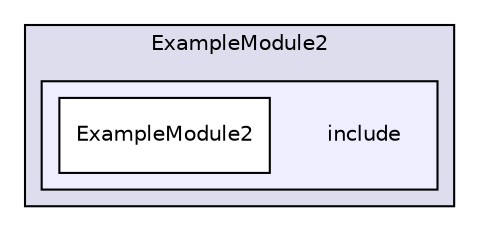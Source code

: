 digraph "/home/travis/build/AliceO2Group/AliceO2/Examples/ExampleModule2/include" {
  bgcolor=transparent;
  compound=true
  node [ fontsize="10", fontname="Helvetica"];
  edge [ labelfontsize="10", labelfontname="Helvetica"];
  subgraph clusterdir_b7d59637fa577edf9ee630d8dbfb5a1c {
    graph [ bgcolor="#ddddee", pencolor="black", label="ExampleModule2" fontname="Helvetica", fontsize="10", URL="dir_b7d59637fa577edf9ee630d8dbfb5a1c.html"]
  subgraph clusterdir_32a85253a3e0cfbdb6ecfc6f0a410214 {
    graph [ bgcolor="#eeeeff", pencolor="black", label="" URL="dir_32a85253a3e0cfbdb6ecfc6f0a410214.html"];
    dir_32a85253a3e0cfbdb6ecfc6f0a410214 [shape=plaintext label="include"];
    dir_cbfe1ee5b6d853a1eebbc31b7a8a3083 [shape=box label="ExampleModule2" color="black" fillcolor="white" style="filled" URL="dir_cbfe1ee5b6d853a1eebbc31b7a8a3083.html"];
  }
  }
}
